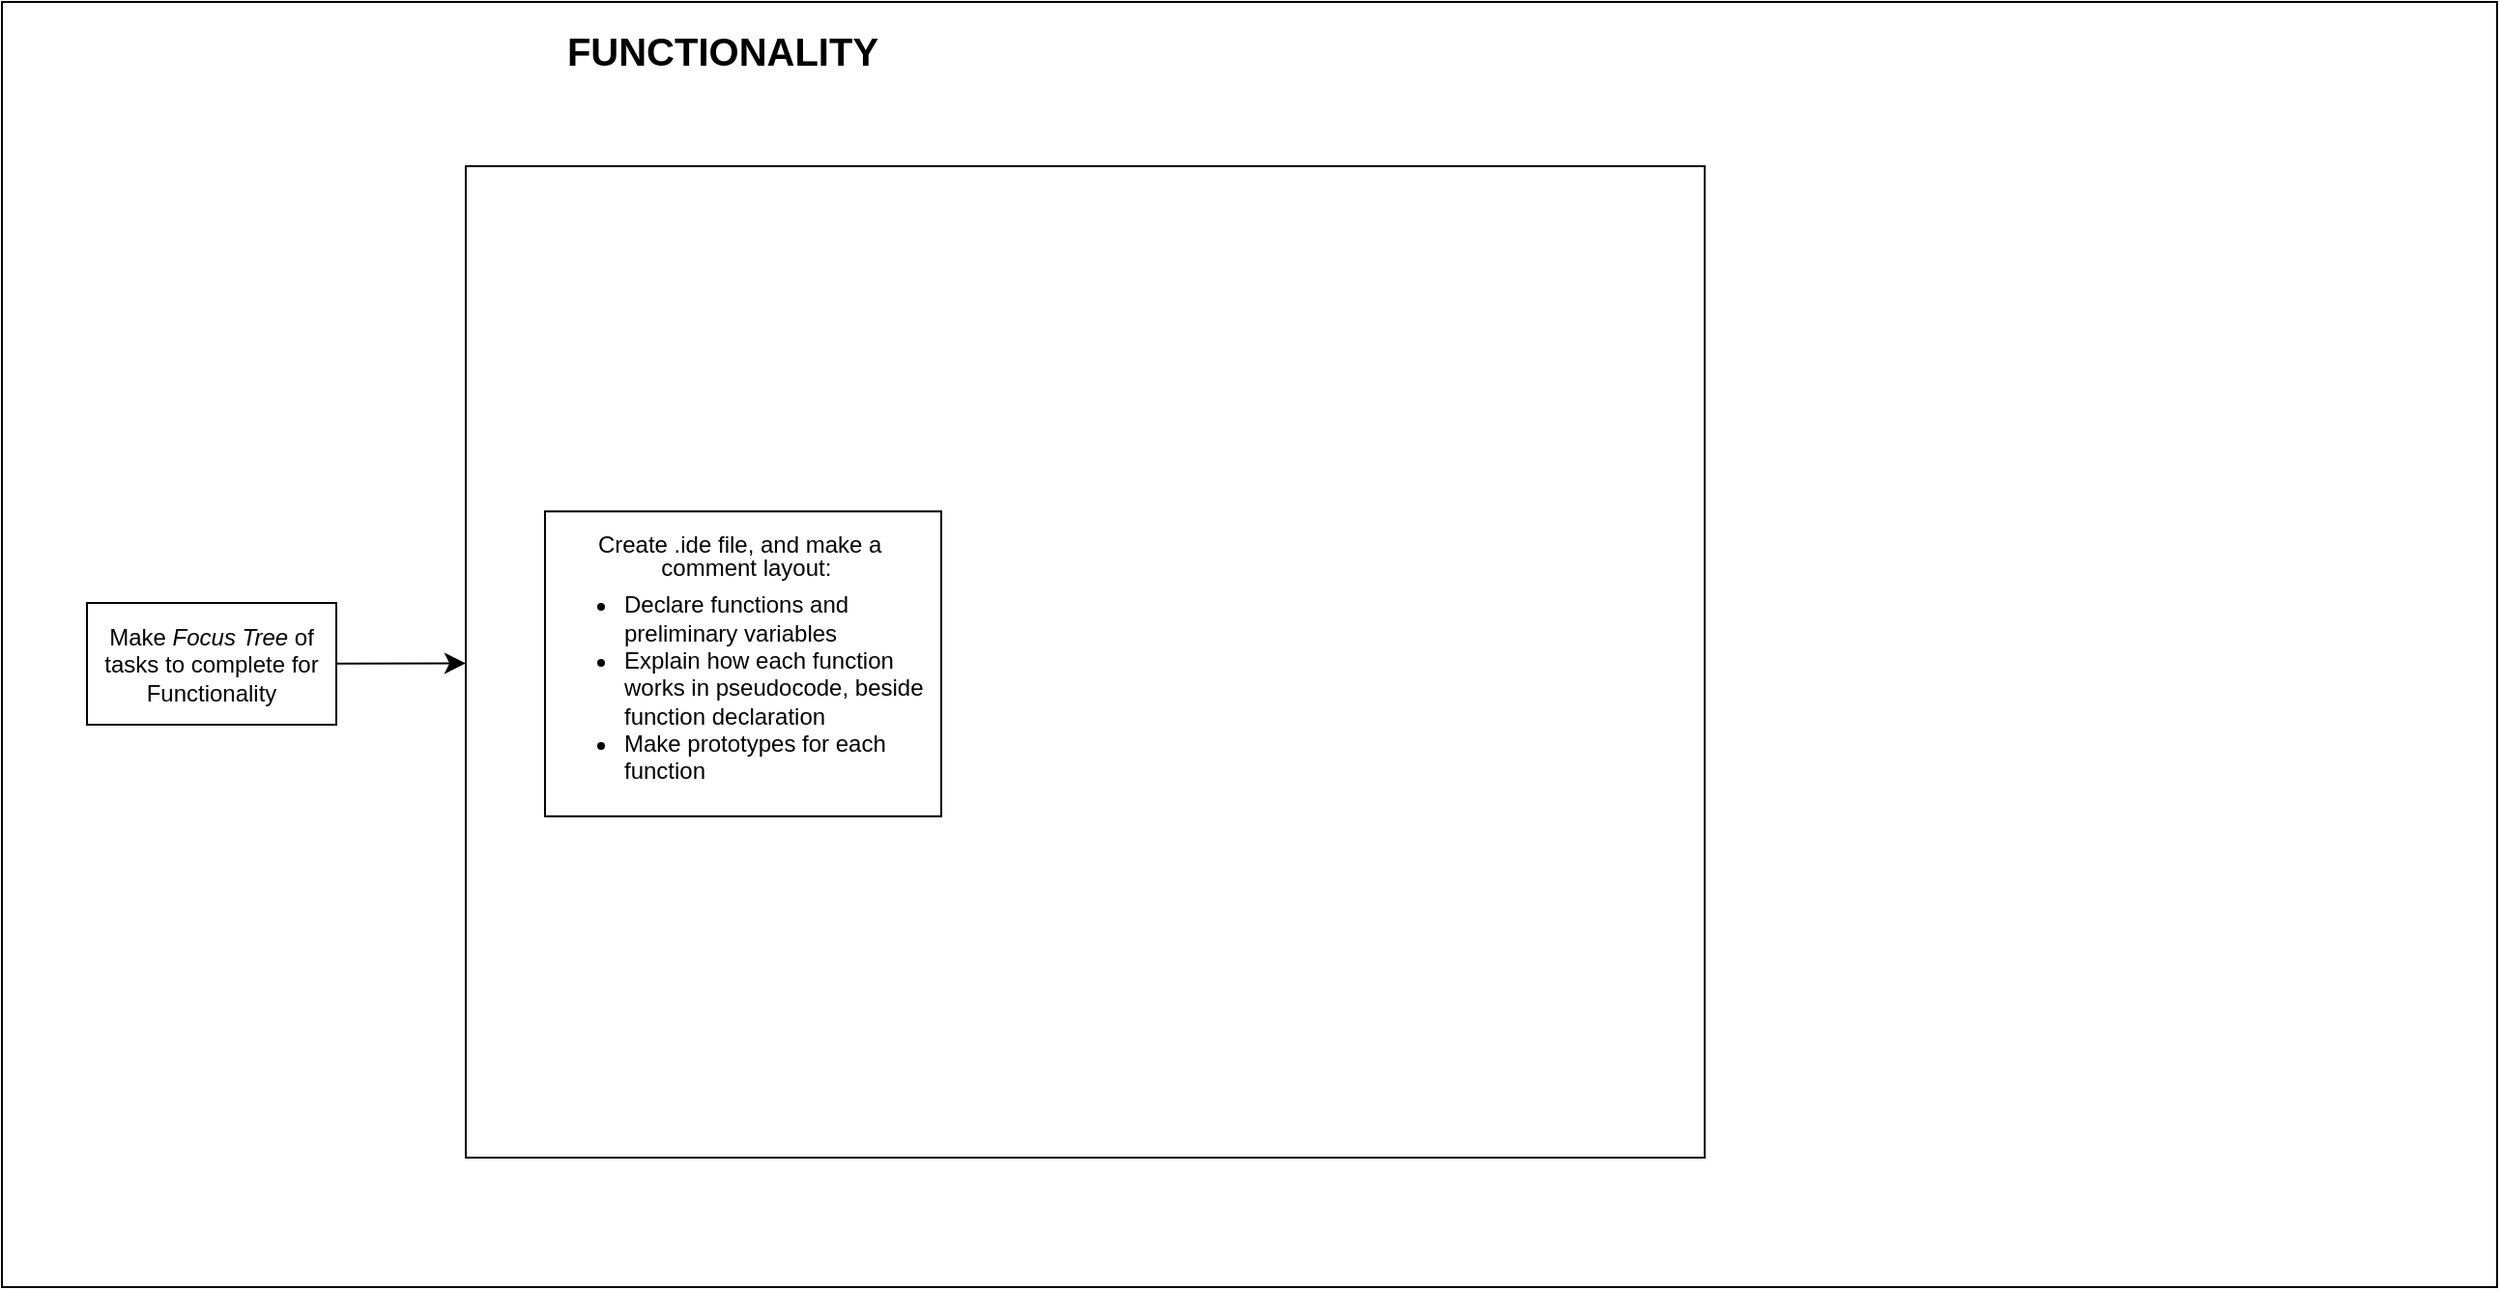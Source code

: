 <mxfile version="22.1.21" type="github">
  <diagram id="Kgz-I2Onq_ngCIVEnlhg" name="Page-1">
    <mxGraphModel dx="1475" dy="1179" grid="0" gridSize="10" guides="1" tooltips="1" connect="1" arrows="1" fold="1" page="0" pageScale="1" pageWidth="850" pageHeight="1100" math="0" shadow="0">
      <root>
        <mxCell id="0" />
        <mxCell id="1" parent="0" />
        <mxCell id="Deo3jvzjxQysCk5P8_Im-1" value="" style="rounded=0;whiteSpace=wrap;html=1;fontSize=16;" parent="1" vertex="1">
          <mxGeometry x="-234" y="-36" width="1291" height="665" as="geometry" />
        </mxCell>
        <mxCell id="fWsVMU4tvbM98KFU46y7-2" value="" style="rounded=0;whiteSpace=wrap;html=1;fontSize=16;" vertex="1" parent="1">
          <mxGeometry x="6" y="49" width="641" height="513" as="geometry" />
        </mxCell>
        <mxCell id="fWsVMU4tvbM98KFU46y7-5" value="" style="edgeStyle=none;curved=1;rounded=0;orthogonalLoop=1;jettySize=auto;html=1;fontSize=12;startSize=8;endSize=8;" edge="1" parent="1" source="Deo3jvzjxQysCk5P8_Im-2" target="fWsVMU4tvbM98KFU46y7-2">
          <mxGeometry relative="1" as="geometry" />
        </mxCell>
        <mxCell id="Deo3jvzjxQysCk5P8_Im-2" value="Make &lt;i style=&quot;font-size: 12px;&quot;&gt;Focus Tree&lt;/i&gt; of tasks to complete for Functionality" style="whiteSpace=wrap;html=1;fontSize=12;verticalAlign=middle;" parent="1" vertex="1">
          <mxGeometry x="-190" y="275" width="129" height="63" as="geometry" />
        </mxCell>
        <mxCell id="Deo3jvzjxQysCk5P8_Im-3" value="FUNCTIONALITY" style="text;strokeColor=none;fillColor=none;html=1;align=center;verticalAlign=middle;whiteSpace=wrap;rounded=0;fontSize=20;fontStyle=1" parent="1" vertex="1">
          <mxGeometry x="55.5" y="-26" width="166" height="30" as="geometry" />
        </mxCell>
        <mxCell id="fWsVMU4tvbM98KFU46y7-1" value="&lt;p style=&quot;line-height: 0%;&quot;&gt;Create .ide file, and make a&amp;nbsp;&lt;/p&gt;&lt;p style=&quot;line-height: 0%;&quot;&gt;&amp;nbsp;comment layout:&lt;br&gt;&lt;/p&gt;&lt;div style=&quot;text-align: left;&quot;&gt;&lt;ul&gt;&lt;li&gt;Declare functions and preliminary variables&lt;/li&gt;&lt;li&gt;Explain how each function works in pseudocode, beside function declaration&lt;/li&gt;&lt;li&gt;Make prototypes for each function&lt;/li&gt;&lt;/ul&gt;&lt;/div&gt;&lt;p&gt;&lt;/p&gt;" style="whiteSpace=wrap;html=1;fontSize=12;" vertex="1" parent="1">
          <mxGeometry x="47" y="227.63" width="205" height="157.75" as="geometry" />
        </mxCell>
      </root>
    </mxGraphModel>
  </diagram>
</mxfile>
